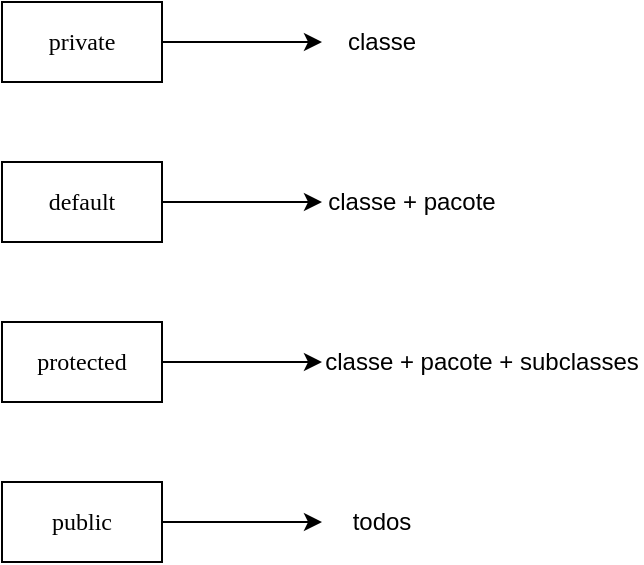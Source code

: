<mxfile version="26.3.0">
  <diagram name="Página-1" id="hbbez4Yvi7o5eZ34QnCs">
    <mxGraphModel dx="679" dy="358" grid="1" gridSize="10" guides="1" tooltips="1" connect="1" arrows="1" fold="1" page="1" pageScale="1" pageWidth="827" pageHeight="1169" math="0" shadow="0">
      <root>
        <mxCell id="0" />
        <mxCell id="1" parent="0" />
        <mxCell id="1uqn1YjFHOs99VgXqTBi-6" style="edgeStyle=orthogonalEdgeStyle;rounded=0;orthogonalLoop=1;jettySize=auto;html=1;" edge="1" parent="1" source="1uqn1YjFHOs99VgXqTBi-1" target="1uqn1YjFHOs99VgXqTBi-5">
          <mxGeometry relative="1" as="geometry" />
        </mxCell>
        <mxCell id="1uqn1YjFHOs99VgXqTBi-1" value="private" style="rounded=0;whiteSpace=wrap;html=1;fontFamily=Lucida Console;" vertex="1" parent="1">
          <mxGeometry x="120" y="320" width="80" height="40" as="geometry" />
        </mxCell>
        <mxCell id="1uqn1YjFHOs99VgXqTBi-10" style="edgeStyle=orthogonalEdgeStyle;rounded=0;orthogonalLoop=1;jettySize=auto;html=1;" edge="1" parent="1" source="1uqn1YjFHOs99VgXqTBi-2" target="1uqn1YjFHOs99VgXqTBi-7">
          <mxGeometry relative="1" as="geometry" />
        </mxCell>
        <mxCell id="1uqn1YjFHOs99VgXqTBi-2" value="default" style="rounded=0;whiteSpace=wrap;html=1;fontFamily=Lucida Console;" vertex="1" parent="1">
          <mxGeometry x="120" y="400" width="80" height="40" as="geometry" />
        </mxCell>
        <mxCell id="1uqn1YjFHOs99VgXqTBi-11" style="edgeStyle=orthogonalEdgeStyle;rounded=0;orthogonalLoop=1;jettySize=auto;html=1;" edge="1" parent="1" source="1uqn1YjFHOs99VgXqTBi-3" target="1uqn1YjFHOs99VgXqTBi-8">
          <mxGeometry relative="1" as="geometry" />
        </mxCell>
        <mxCell id="1uqn1YjFHOs99VgXqTBi-3" value="protected" style="rounded=0;whiteSpace=wrap;html=1;fontFamily=Lucida Console;" vertex="1" parent="1">
          <mxGeometry x="120" y="480" width="80" height="40" as="geometry" />
        </mxCell>
        <mxCell id="1uqn1YjFHOs99VgXqTBi-12" style="edgeStyle=orthogonalEdgeStyle;rounded=0;orthogonalLoop=1;jettySize=auto;html=1;" edge="1" parent="1" source="1uqn1YjFHOs99VgXqTBi-4" target="1uqn1YjFHOs99VgXqTBi-9">
          <mxGeometry relative="1" as="geometry" />
        </mxCell>
        <mxCell id="1uqn1YjFHOs99VgXqTBi-4" value="public" style="rounded=0;whiteSpace=wrap;html=1;fontFamily=Lucida Console;" vertex="1" parent="1">
          <mxGeometry x="120" y="560" width="80" height="40" as="geometry" />
        </mxCell>
        <mxCell id="1uqn1YjFHOs99VgXqTBi-5" value="classe" style="text;strokeColor=none;align=center;fillColor=none;html=1;verticalAlign=middle;whiteSpace=wrap;rounded=0;" vertex="1" parent="1">
          <mxGeometry x="280" y="325" width="60" height="30" as="geometry" />
        </mxCell>
        <mxCell id="1uqn1YjFHOs99VgXqTBi-7" value="classe + pacote" style="text;strokeColor=none;align=center;fillColor=none;html=1;verticalAlign=middle;whiteSpace=wrap;rounded=0;" vertex="1" parent="1">
          <mxGeometry x="280" y="405" width="90" height="30" as="geometry" />
        </mxCell>
        <mxCell id="1uqn1YjFHOs99VgXqTBi-8" value="classe + pacote + subclasses" style="text;strokeColor=none;align=center;fillColor=none;html=1;verticalAlign=middle;whiteSpace=wrap;rounded=0;" vertex="1" parent="1">
          <mxGeometry x="280" y="485" width="160" height="30" as="geometry" />
        </mxCell>
        <mxCell id="1uqn1YjFHOs99VgXqTBi-9" value="todos" style="text;strokeColor=none;align=center;fillColor=none;html=1;verticalAlign=middle;whiteSpace=wrap;rounded=0;" vertex="1" parent="1">
          <mxGeometry x="280" y="565" width="60" height="30" as="geometry" />
        </mxCell>
      </root>
    </mxGraphModel>
  </diagram>
</mxfile>
